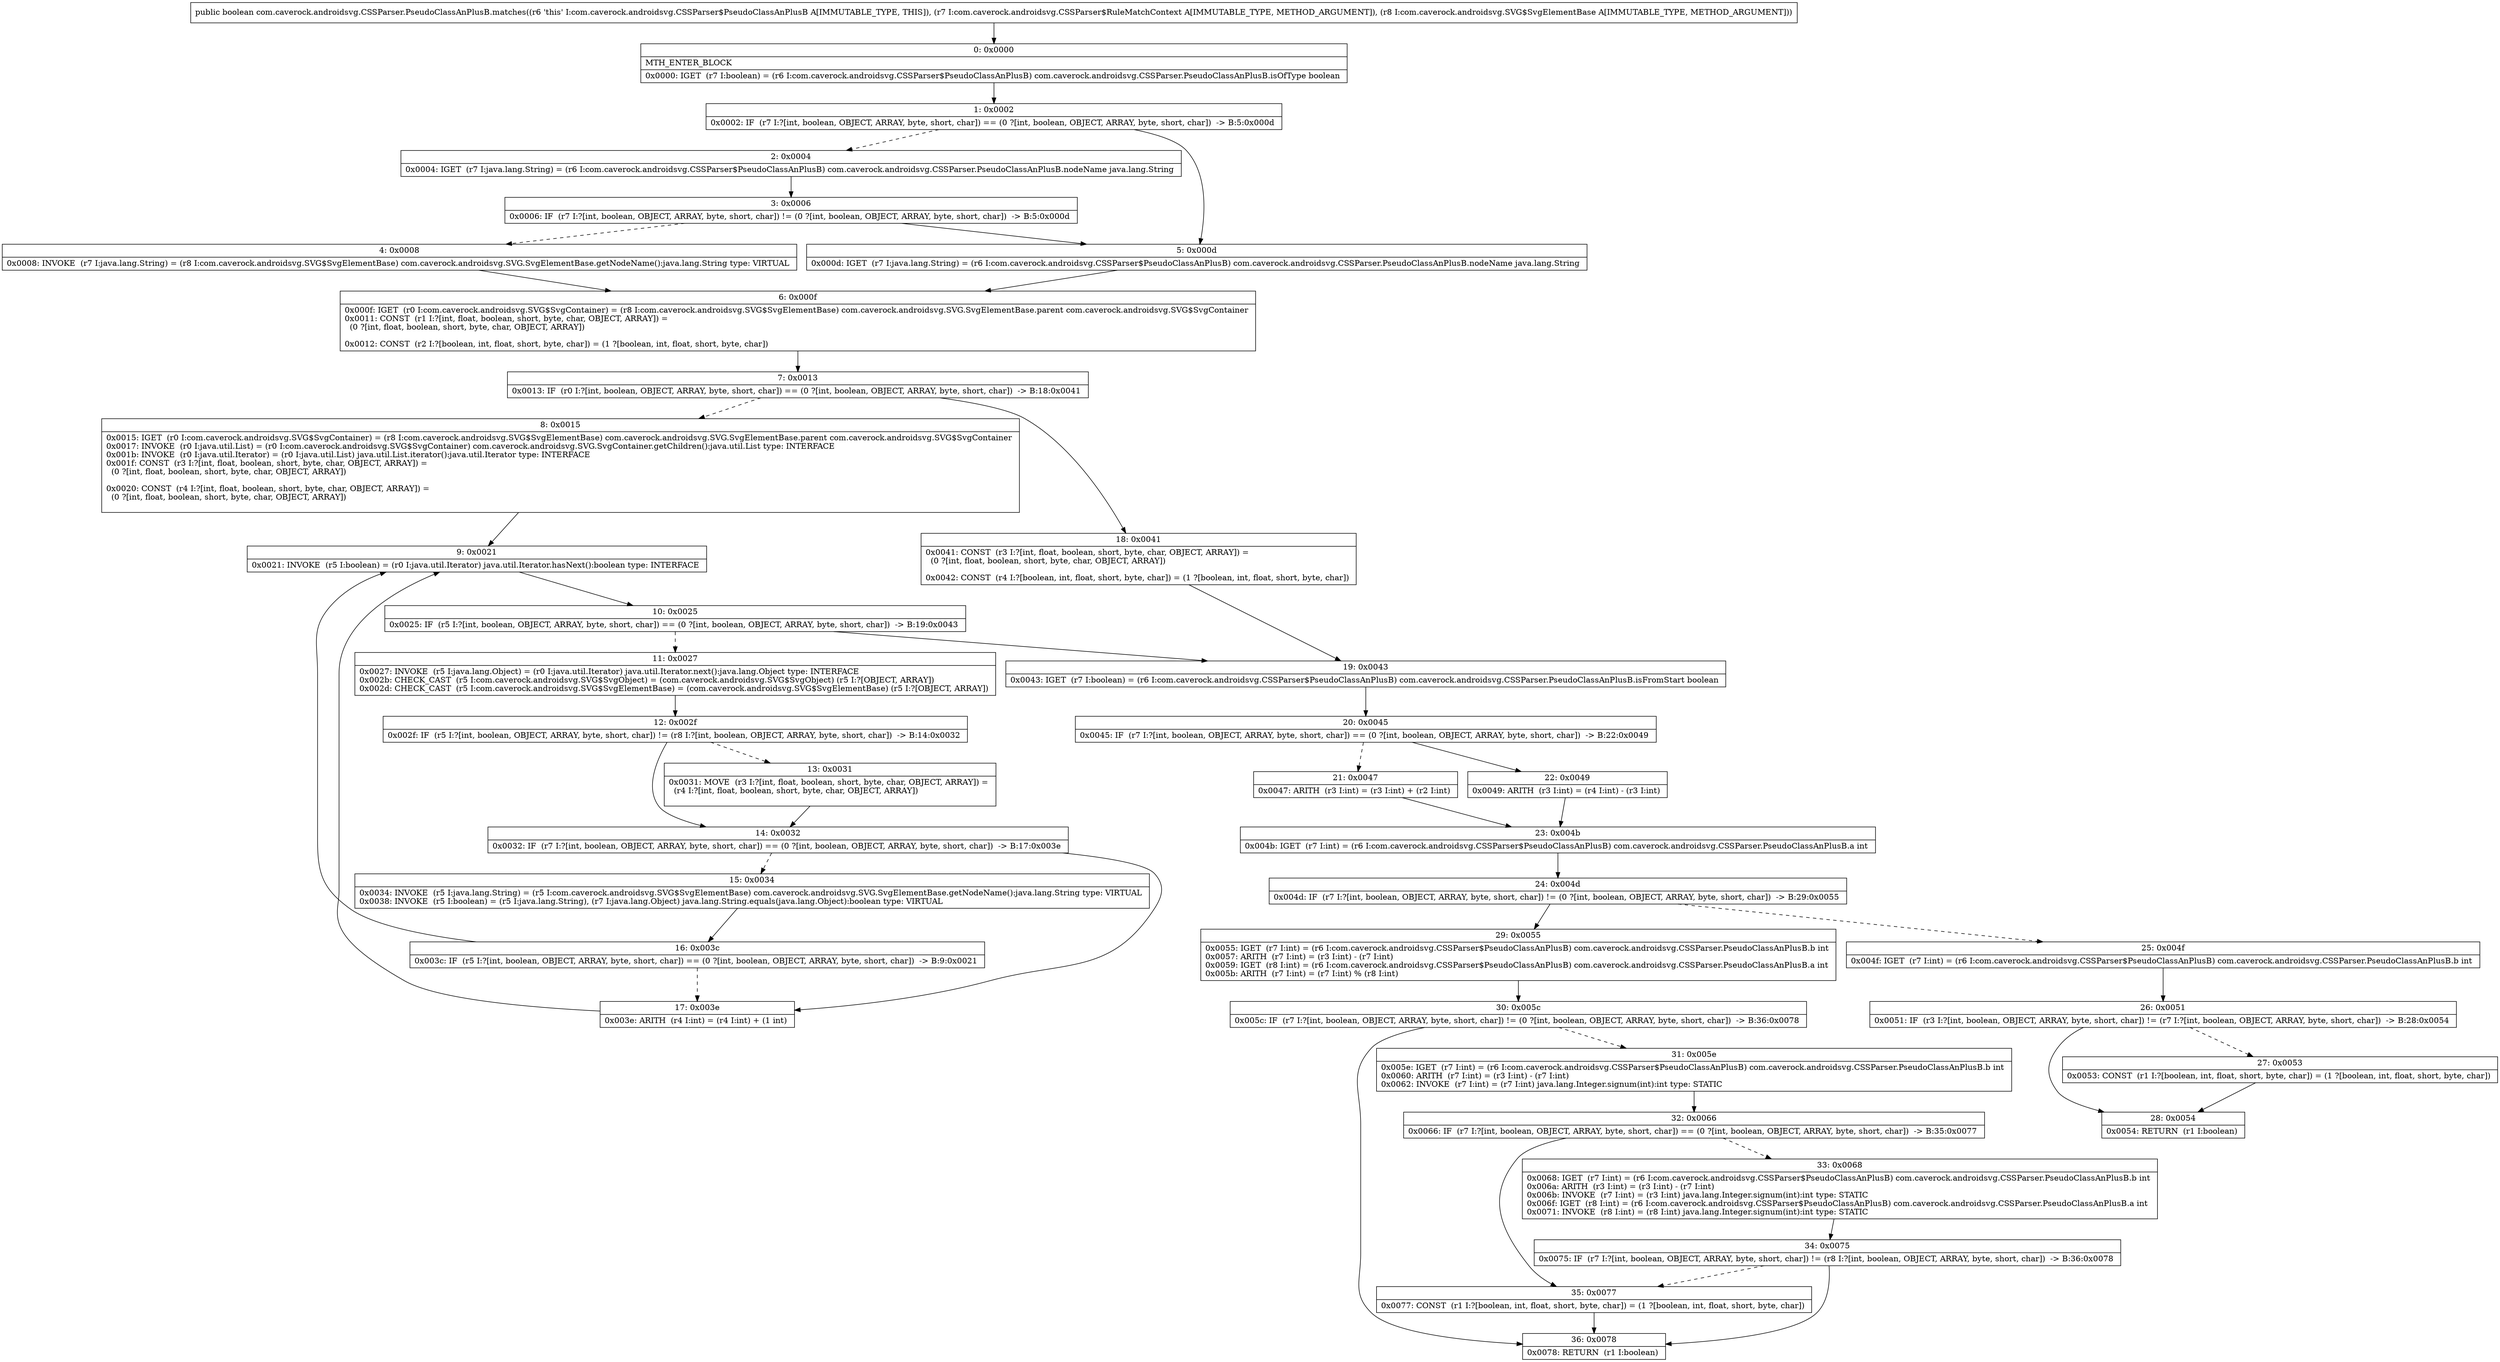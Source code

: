digraph "CFG forcom.caverock.androidsvg.CSSParser.PseudoClassAnPlusB.matches(Lcom\/caverock\/androidsvg\/CSSParser$RuleMatchContext;Lcom\/caverock\/androidsvg\/SVG$SvgElementBase;)Z" {
Node_0 [shape=record,label="{0\:\ 0x0000|MTH_ENTER_BLOCK\l|0x0000: IGET  (r7 I:boolean) = (r6 I:com.caverock.androidsvg.CSSParser$PseudoClassAnPlusB) com.caverock.androidsvg.CSSParser.PseudoClassAnPlusB.isOfType boolean \l}"];
Node_1 [shape=record,label="{1\:\ 0x0002|0x0002: IF  (r7 I:?[int, boolean, OBJECT, ARRAY, byte, short, char]) == (0 ?[int, boolean, OBJECT, ARRAY, byte, short, char])  \-\> B:5:0x000d \l}"];
Node_2 [shape=record,label="{2\:\ 0x0004|0x0004: IGET  (r7 I:java.lang.String) = (r6 I:com.caverock.androidsvg.CSSParser$PseudoClassAnPlusB) com.caverock.androidsvg.CSSParser.PseudoClassAnPlusB.nodeName java.lang.String \l}"];
Node_3 [shape=record,label="{3\:\ 0x0006|0x0006: IF  (r7 I:?[int, boolean, OBJECT, ARRAY, byte, short, char]) != (0 ?[int, boolean, OBJECT, ARRAY, byte, short, char])  \-\> B:5:0x000d \l}"];
Node_4 [shape=record,label="{4\:\ 0x0008|0x0008: INVOKE  (r7 I:java.lang.String) = (r8 I:com.caverock.androidsvg.SVG$SvgElementBase) com.caverock.androidsvg.SVG.SvgElementBase.getNodeName():java.lang.String type: VIRTUAL \l}"];
Node_5 [shape=record,label="{5\:\ 0x000d|0x000d: IGET  (r7 I:java.lang.String) = (r6 I:com.caverock.androidsvg.CSSParser$PseudoClassAnPlusB) com.caverock.androidsvg.CSSParser.PseudoClassAnPlusB.nodeName java.lang.String \l}"];
Node_6 [shape=record,label="{6\:\ 0x000f|0x000f: IGET  (r0 I:com.caverock.androidsvg.SVG$SvgContainer) = (r8 I:com.caverock.androidsvg.SVG$SvgElementBase) com.caverock.androidsvg.SVG.SvgElementBase.parent com.caverock.androidsvg.SVG$SvgContainer \l0x0011: CONST  (r1 I:?[int, float, boolean, short, byte, char, OBJECT, ARRAY]) = \l  (0 ?[int, float, boolean, short, byte, char, OBJECT, ARRAY])\l \l0x0012: CONST  (r2 I:?[boolean, int, float, short, byte, char]) = (1 ?[boolean, int, float, short, byte, char]) \l}"];
Node_7 [shape=record,label="{7\:\ 0x0013|0x0013: IF  (r0 I:?[int, boolean, OBJECT, ARRAY, byte, short, char]) == (0 ?[int, boolean, OBJECT, ARRAY, byte, short, char])  \-\> B:18:0x0041 \l}"];
Node_8 [shape=record,label="{8\:\ 0x0015|0x0015: IGET  (r0 I:com.caverock.androidsvg.SVG$SvgContainer) = (r8 I:com.caverock.androidsvg.SVG$SvgElementBase) com.caverock.androidsvg.SVG.SvgElementBase.parent com.caverock.androidsvg.SVG$SvgContainer \l0x0017: INVOKE  (r0 I:java.util.List) = (r0 I:com.caverock.androidsvg.SVG$SvgContainer) com.caverock.androidsvg.SVG.SvgContainer.getChildren():java.util.List type: INTERFACE \l0x001b: INVOKE  (r0 I:java.util.Iterator) = (r0 I:java.util.List) java.util.List.iterator():java.util.Iterator type: INTERFACE \l0x001f: CONST  (r3 I:?[int, float, boolean, short, byte, char, OBJECT, ARRAY]) = \l  (0 ?[int, float, boolean, short, byte, char, OBJECT, ARRAY])\l \l0x0020: CONST  (r4 I:?[int, float, boolean, short, byte, char, OBJECT, ARRAY]) = \l  (0 ?[int, float, boolean, short, byte, char, OBJECT, ARRAY])\l \l}"];
Node_9 [shape=record,label="{9\:\ 0x0021|0x0021: INVOKE  (r5 I:boolean) = (r0 I:java.util.Iterator) java.util.Iterator.hasNext():boolean type: INTERFACE \l}"];
Node_10 [shape=record,label="{10\:\ 0x0025|0x0025: IF  (r5 I:?[int, boolean, OBJECT, ARRAY, byte, short, char]) == (0 ?[int, boolean, OBJECT, ARRAY, byte, short, char])  \-\> B:19:0x0043 \l}"];
Node_11 [shape=record,label="{11\:\ 0x0027|0x0027: INVOKE  (r5 I:java.lang.Object) = (r0 I:java.util.Iterator) java.util.Iterator.next():java.lang.Object type: INTERFACE \l0x002b: CHECK_CAST  (r5 I:com.caverock.androidsvg.SVG$SvgObject) = (com.caverock.androidsvg.SVG$SvgObject) (r5 I:?[OBJECT, ARRAY]) \l0x002d: CHECK_CAST  (r5 I:com.caverock.androidsvg.SVG$SvgElementBase) = (com.caverock.androidsvg.SVG$SvgElementBase) (r5 I:?[OBJECT, ARRAY]) \l}"];
Node_12 [shape=record,label="{12\:\ 0x002f|0x002f: IF  (r5 I:?[int, boolean, OBJECT, ARRAY, byte, short, char]) != (r8 I:?[int, boolean, OBJECT, ARRAY, byte, short, char])  \-\> B:14:0x0032 \l}"];
Node_13 [shape=record,label="{13\:\ 0x0031|0x0031: MOVE  (r3 I:?[int, float, boolean, short, byte, char, OBJECT, ARRAY]) = \l  (r4 I:?[int, float, boolean, short, byte, char, OBJECT, ARRAY])\l \l}"];
Node_14 [shape=record,label="{14\:\ 0x0032|0x0032: IF  (r7 I:?[int, boolean, OBJECT, ARRAY, byte, short, char]) == (0 ?[int, boolean, OBJECT, ARRAY, byte, short, char])  \-\> B:17:0x003e \l}"];
Node_15 [shape=record,label="{15\:\ 0x0034|0x0034: INVOKE  (r5 I:java.lang.String) = (r5 I:com.caverock.androidsvg.SVG$SvgElementBase) com.caverock.androidsvg.SVG.SvgElementBase.getNodeName():java.lang.String type: VIRTUAL \l0x0038: INVOKE  (r5 I:boolean) = (r5 I:java.lang.String), (r7 I:java.lang.Object) java.lang.String.equals(java.lang.Object):boolean type: VIRTUAL \l}"];
Node_16 [shape=record,label="{16\:\ 0x003c|0x003c: IF  (r5 I:?[int, boolean, OBJECT, ARRAY, byte, short, char]) == (0 ?[int, boolean, OBJECT, ARRAY, byte, short, char])  \-\> B:9:0x0021 \l}"];
Node_17 [shape=record,label="{17\:\ 0x003e|0x003e: ARITH  (r4 I:int) = (r4 I:int) + (1 int) \l}"];
Node_18 [shape=record,label="{18\:\ 0x0041|0x0041: CONST  (r3 I:?[int, float, boolean, short, byte, char, OBJECT, ARRAY]) = \l  (0 ?[int, float, boolean, short, byte, char, OBJECT, ARRAY])\l \l0x0042: CONST  (r4 I:?[boolean, int, float, short, byte, char]) = (1 ?[boolean, int, float, short, byte, char]) \l}"];
Node_19 [shape=record,label="{19\:\ 0x0043|0x0043: IGET  (r7 I:boolean) = (r6 I:com.caverock.androidsvg.CSSParser$PseudoClassAnPlusB) com.caverock.androidsvg.CSSParser.PseudoClassAnPlusB.isFromStart boolean \l}"];
Node_20 [shape=record,label="{20\:\ 0x0045|0x0045: IF  (r7 I:?[int, boolean, OBJECT, ARRAY, byte, short, char]) == (0 ?[int, boolean, OBJECT, ARRAY, byte, short, char])  \-\> B:22:0x0049 \l}"];
Node_21 [shape=record,label="{21\:\ 0x0047|0x0047: ARITH  (r3 I:int) = (r3 I:int) + (r2 I:int) \l}"];
Node_22 [shape=record,label="{22\:\ 0x0049|0x0049: ARITH  (r3 I:int) = (r4 I:int) \- (r3 I:int) \l}"];
Node_23 [shape=record,label="{23\:\ 0x004b|0x004b: IGET  (r7 I:int) = (r6 I:com.caverock.androidsvg.CSSParser$PseudoClassAnPlusB) com.caverock.androidsvg.CSSParser.PseudoClassAnPlusB.a int \l}"];
Node_24 [shape=record,label="{24\:\ 0x004d|0x004d: IF  (r7 I:?[int, boolean, OBJECT, ARRAY, byte, short, char]) != (0 ?[int, boolean, OBJECT, ARRAY, byte, short, char])  \-\> B:29:0x0055 \l}"];
Node_25 [shape=record,label="{25\:\ 0x004f|0x004f: IGET  (r7 I:int) = (r6 I:com.caverock.androidsvg.CSSParser$PseudoClassAnPlusB) com.caverock.androidsvg.CSSParser.PseudoClassAnPlusB.b int \l}"];
Node_26 [shape=record,label="{26\:\ 0x0051|0x0051: IF  (r3 I:?[int, boolean, OBJECT, ARRAY, byte, short, char]) != (r7 I:?[int, boolean, OBJECT, ARRAY, byte, short, char])  \-\> B:28:0x0054 \l}"];
Node_27 [shape=record,label="{27\:\ 0x0053|0x0053: CONST  (r1 I:?[boolean, int, float, short, byte, char]) = (1 ?[boolean, int, float, short, byte, char]) \l}"];
Node_28 [shape=record,label="{28\:\ 0x0054|0x0054: RETURN  (r1 I:boolean) \l}"];
Node_29 [shape=record,label="{29\:\ 0x0055|0x0055: IGET  (r7 I:int) = (r6 I:com.caverock.androidsvg.CSSParser$PseudoClassAnPlusB) com.caverock.androidsvg.CSSParser.PseudoClassAnPlusB.b int \l0x0057: ARITH  (r7 I:int) = (r3 I:int) \- (r7 I:int) \l0x0059: IGET  (r8 I:int) = (r6 I:com.caverock.androidsvg.CSSParser$PseudoClassAnPlusB) com.caverock.androidsvg.CSSParser.PseudoClassAnPlusB.a int \l0x005b: ARITH  (r7 I:int) = (r7 I:int) % (r8 I:int) \l}"];
Node_30 [shape=record,label="{30\:\ 0x005c|0x005c: IF  (r7 I:?[int, boolean, OBJECT, ARRAY, byte, short, char]) != (0 ?[int, boolean, OBJECT, ARRAY, byte, short, char])  \-\> B:36:0x0078 \l}"];
Node_31 [shape=record,label="{31\:\ 0x005e|0x005e: IGET  (r7 I:int) = (r6 I:com.caverock.androidsvg.CSSParser$PseudoClassAnPlusB) com.caverock.androidsvg.CSSParser.PseudoClassAnPlusB.b int \l0x0060: ARITH  (r7 I:int) = (r3 I:int) \- (r7 I:int) \l0x0062: INVOKE  (r7 I:int) = (r7 I:int) java.lang.Integer.signum(int):int type: STATIC \l}"];
Node_32 [shape=record,label="{32\:\ 0x0066|0x0066: IF  (r7 I:?[int, boolean, OBJECT, ARRAY, byte, short, char]) == (0 ?[int, boolean, OBJECT, ARRAY, byte, short, char])  \-\> B:35:0x0077 \l}"];
Node_33 [shape=record,label="{33\:\ 0x0068|0x0068: IGET  (r7 I:int) = (r6 I:com.caverock.androidsvg.CSSParser$PseudoClassAnPlusB) com.caverock.androidsvg.CSSParser.PseudoClassAnPlusB.b int \l0x006a: ARITH  (r3 I:int) = (r3 I:int) \- (r7 I:int) \l0x006b: INVOKE  (r7 I:int) = (r3 I:int) java.lang.Integer.signum(int):int type: STATIC \l0x006f: IGET  (r8 I:int) = (r6 I:com.caverock.androidsvg.CSSParser$PseudoClassAnPlusB) com.caverock.androidsvg.CSSParser.PseudoClassAnPlusB.a int \l0x0071: INVOKE  (r8 I:int) = (r8 I:int) java.lang.Integer.signum(int):int type: STATIC \l}"];
Node_34 [shape=record,label="{34\:\ 0x0075|0x0075: IF  (r7 I:?[int, boolean, OBJECT, ARRAY, byte, short, char]) != (r8 I:?[int, boolean, OBJECT, ARRAY, byte, short, char])  \-\> B:36:0x0078 \l}"];
Node_35 [shape=record,label="{35\:\ 0x0077|0x0077: CONST  (r1 I:?[boolean, int, float, short, byte, char]) = (1 ?[boolean, int, float, short, byte, char]) \l}"];
Node_36 [shape=record,label="{36\:\ 0x0078|0x0078: RETURN  (r1 I:boolean) \l}"];
MethodNode[shape=record,label="{public boolean com.caverock.androidsvg.CSSParser.PseudoClassAnPlusB.matches((r6 'this' I:com.caverock.androidsvg.CSSParser$PseudoClassAnPlusB A[IMMUTABLE_TYPE, THIS]), (r7 I:com.caverock.androidsvg.CSSParser$RuleMatchContext A[IMMUTABLE_TYPE, METHOD_ARGUMENT]), (r8 I:com.caverock.androidsvg.SVG$SvgElementBase A[IMMUTABLE_TYPE, METHOD_ARGUMENT])) }"];
MethodNode -> Node_0;
Node_0 -> Node_1;
Node_1 -> Node_2[style=dashed];
Node_1 -> Node_5;
Node_2 -> Node_3;
Node_3 -> Node_4[style=dashed];
Node_3 -> Node_5;
Node_4 -> Node_6;
Node_5 -> Node_6;
Node_6 -> Node_7;
Node_7 -> Node_8[style=dashed];
Node_7 -> Node_18;
Node_8 -> Node_9;
Node_9 -> Node_10;
Node_10 -> Node_11[style=dashed];
Node_10 -> Node_19;
Node_11 -> Node_12;
Node_12 -> Node_13[style=dashed];
Node_12 -> Node_14;
Node_13 -> Node_14;
Node_14 -> Node_15[style=dashed];
Node_14 -> Node_17;
Node_15 -> Node_16;
Node_16 -> Node_9;
Node_16 -> Node_17[style=dashed];
Node_17 -> Node_9;
Node_18 -> Node_19;
Node_19 -> Node_20;
Node_20 -> Node_21[style=dashed];
Node_20 -> Node_22;
Node_21 -> Node_23;
Node_22 -> Node_23;
Node_23 -> Node_24;
Node_24 -> Node_25[style=dashed];
Node_24 -> Node_29;
Node_25 -> Node_26;
Node_26 -> Node_27[style=dashed];
Node_26 -> Node_28;
Node_27 -> Node_28;
Node_29 -> Node_30;
Node_30 -> Node_31[style=dashed];
Node_30 -> Node_36;
Node_31 -> Node_32;
Node_32 -> Node_33[style=dashed];
Node_32 -> Node_35;
Node_33 -> Node_34;
Node_34 -> Node_35[style=dashed];
Node_34 -> Node_36;
Node_35 -> Node_36;
}

